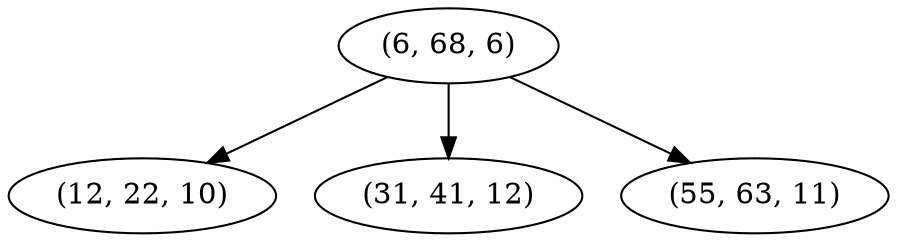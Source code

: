digraph tree {
    "(6, 68, 6)";
    "(12, 22, 10)";
    "(31, 41, 12)";
    "(55, 63, 11)";
    "(6, 68, 6)" -> "(12, 22, 10)";
    "(6, 68, 6)" -> "(31, 41, 12)";
    "(6, 68, 6)" -> "(55, 63, 11)";
}
